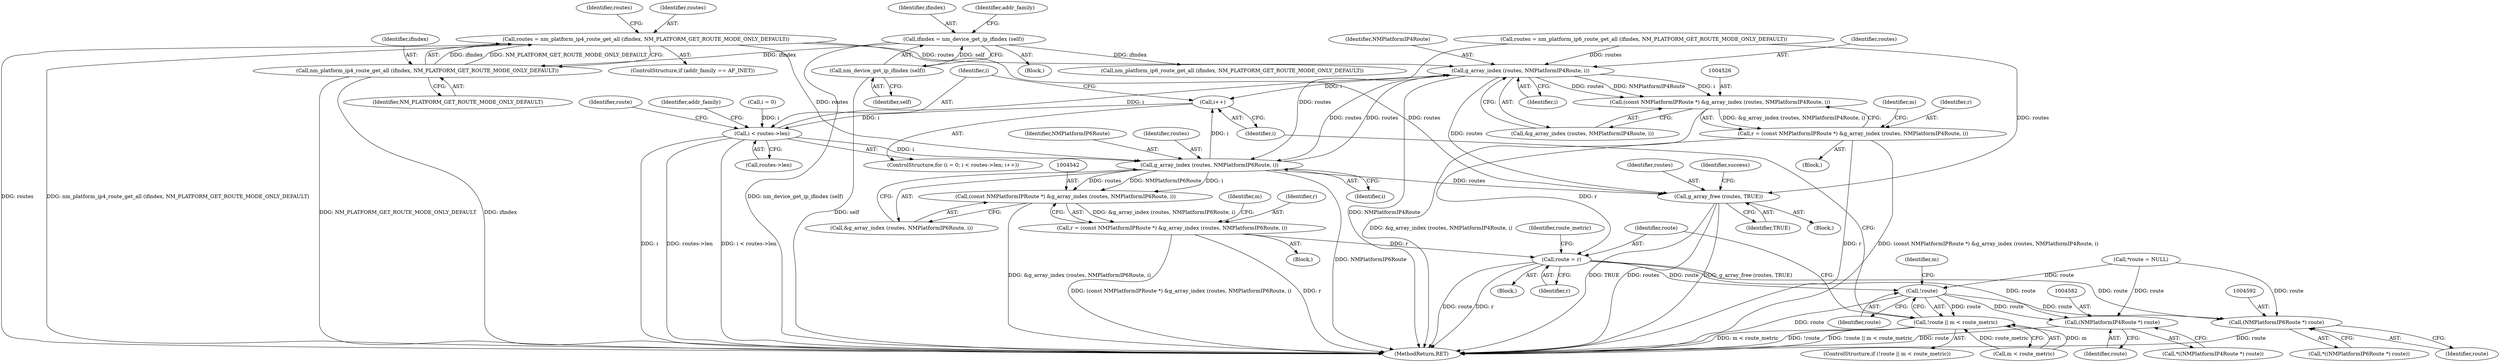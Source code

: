 digraph "0_NetworkManager_d5fc88e573fa58b93034b04d35a2454f5d28cad9@pointer" {
"1004481" [label="(Call,routes = nm_platform_ip4_route_get_all (ifindex, NM_PLATFORM_GET_ROUTE_MODE_ONLY_DEFAULT))"];
"1004483" [label="(Call,nm_platform_ip4_route_get_all (ifindex, NM_PLATFORM_GET_ROUTE_MODE_ONLY_DEFAULT))"];
"1004472" [label="(Call,ifindex = nm_device_get_ip_ifindex (self))"];
"1004474" [label="(Call,nm_device_get_ip_ifindex (self))"];
"1004528" [label="(Call,g_array_index (routes, NMPlatformIP4Route, i))"];
"1004515" [label="(Call,i++)"];
"1004510" [label="(Call,i < routes->len)"];
"1004544" [label="(Call,g_array_index (routes, NMPlatformIP6Route, i))"];
"1004541" [label="(Call,(const NMPlatformIPRoute *) &g_array_index (routes, NMPlatformIP6Route, i))"];
"1004539" [label="(Call,r = (const NMPlatformIPRoute *) &g_array_index (routes, NMPlatformIP6Route, i))"];
"1004562" [label="(Call,route = r)"];
"1004556" [label="(Call,!route)"];
"1004555" [label="(Call,!route || m < route_metric)"];
"1004581" [label="(Call,(NMPlatformIP4Route *) route)"];
"1004591" [label="(Call,(NMPlatformIP6Route *) route)"];
"1004597" [label="(Call,g_array_free (routes, TRUE))"];
"1004525" [label="(Call,(const NMPlatformIPRoute *) &g_array_index (routes, NMPlatformIP4Route, i))"];
"1004523" [label="(Call,r = (const NMPlatformIPRoute *) &g_array_index (routes, NMPlatformIP4Route, i))"];
"1004538" [label="(Block,)"];
"1004522" [label="(Block,)"];
"1004598" [label="(Identifier,routes)"];
"1004473" [label="(Identifier,ifindex)"];
"1004484" [label="(Identifier,ifindex)"];
"1004564" [label="(Identifier,r)"];
"1004563" [label="(Identifier,route)"];
"1004557" [label="(Identifier,route)"];
"1004546" [label="(Identifier,NMPlatformIP6Route)"];
"1004558" [label="(Call,m < route_metric)"];
"1004524" [label="(Identifier,r)"];
"1004494" [label="(Block,)"];
"1004466" [label="(Block,)"];
"1004529" [label="(Identifier,routes)"];
"1004520" [label="(Identifier,addr_family)"];
"1004525" [label="(Call,(const NMPlatformIPRoute *) &g_array_index (routes, NMPlatformIP4Route, i))"];
"1004507" [label="(Call,i = 0)"];
"1004597" [label="(Call,g_array_free (routes, TRUE))"];
"1004543" [label="(Call,&g_array_index (routes, NMPlatformIP6Route, i))"];
"1004545" [label="(Identifier,routes)"];
"1004556" [label="(Call,!route)"];
"1004474" [label="(Call,nm_device_get_ip_ifindex (self))"];
"1004523" [label="(Call,r = (const NMPlatformIPRoute *) &g_array_index (routes, NMPlatformIP4Route, i))"];
"1004485" [label="(Identifier,NM_PLATFORM_GET_ROUTE_MODE_ONLY_DEFAULT)"];
"1004512" [label="(Call,routes->len)"];
"1004483" [label="(Call,nm_platform_ip4_route_get_all (ifindex, NM_PLATFORM_GET_ROUTE_MODE_ONLY_DEFAULT))"];
"1004472" [label="(Call,ifindex = nm_device_get_ip_ifindex (self))"];
"1004561" [label="(Block,)"];
"1004501" [label="(Call,*route = NULL)"];
"1004580" [label="(Call,*((NMPlatformIP4Route *) route))"];
"1004493" [label="(Identifier,routes)"];
"1004487" [label="(Call,routes = nm_platform_ip6_route_get_all (ifindex, NM_PLATFORM_GET_ROUTE_MODE_ONLY_DEFAULT))"];
"1004591" [label="(Call,(NMPlatformIP6Route *) route)"];
"1004511" [label="(Identifier,i)"];
"1004541" [label="(Call,(const NMPlatformIPRoute *) &g_array_index (routes, NMPlatformIP6Route, i))"];
"1004599" [label="(Identifier,TRUE)"];
"1004555" [label="(Call,!route || m < route_metric)"];
"1004515" [label="(Call,i++)"];
"1004477" [label="(ControlStructure,if (addr_family == AF_INET))"];
"1004482" [label="(Identifier,routes)"];
"1004549" [label="(Identifier,m)"];
"1004559" [label="(Identifier,m)"];
"1004562" [label="(Call,route = r)"];
"1004489" [label="(Call,nm_platform_ip6_route_get_all (ifindex, NM_PLATFORM_GET_ROUTE_MODE_ONLY_DEFAULT))"];
"1004566" [label="(Identifier,route_metric)"];
"1004539" [label="(Call,r = (const NMPlatformIPRoute *) &g_array_index (routes, NMPlatformIP6Route, i))"];
"1004530" [label="(Identifier,NMPlatformIP4Route)"];
"1004554" [label="(ControlStructure,if (!route || m < route_metric))"];
"1004547" [label="(Identifier,i)"];
"1004506" [label="(ControlStructure,for (i = 0; i < routes->len; i++))"];
"1004593" [label="(Identifier,route)"];
"1004583" [label="(Identifier,route)"];
"1004510" [label="(Call,i < routes->len)"];
"1004533" [label="(Identifier,m)"];
"1004544" [label="(Call,g_array_index (routes, NMPlatformIP6Route, i))"];
"1004479" [label="(Identifier,addr_family)"];
"1004528" [label="(Call,g_array_index (routes, NMPlatformIP4Route, i))"];
"1004601" [label="(Identifier,success)"];
"1004540" [label="(Identifier,r)"];
"1004481" [label="(Call,routes = nm_platform_ip4_route_get_all (ifindex, NM_PLATFORM_GET_ROUTE_MODE_ONLY_DEFAULT))"];
"1004581" [label="(Call,(NMPlatformIP4Route *) route)"];
"1004527" [label="(Call,&g_array_index (routes, NMPlatformIP4Route, i))"];
"1007368" [label="(MethodReturn,RET)"];
"1004475" [label="(Identifier,self)"];
"1004569" [label="(Identifier,route)"];
"1004531" [label="(Identifier,i)"];
"1004590" [label="(Call,*((NMPlatformIP6Route *) route))"];
"1004516" [label="(Identifier,i)"];
"1004481" -> "1004477"  [label="AST: "];
"1004481" -> "1004483"  [label="CFG: "];
"1004482" -> "1004481"  [label="AST: "];
"1004483" -> "1004481"  [label="AST: "];
"1004493" -> "1004481"  [label="CFG: "];
"1004481" -> "1007368"  [label="DDG: routes"];
"1004481" -> "1007368"  [label="DDG: nm_platform_ip4_route_get_all (ifindex, NM_PLATFORM_GET_ROUTE_MODE_ONLY_DEFAULT)"];
"1004483" -> "1004481"  [label="DDG: ifindex"];
"1004483" -> "1004481"  [label="DDG: NM_PLATFORM_GET_ROUTE_MODE_ONLY_DEFAULT"];
"1004481" -> "1004528"  [label="DDG: routes"];
"1004481" -> "1004544"  [label="DDG: routes"];
"1004481" -> "1004597"  [label="DDG: routes"];
"1004483" -> "1004485"  [label="CFG: "];
"1004484" -> "1004483"  [label="AST: "];
"1004485" -> "1004483"  [label="AST: "];
"1004483" -> "1007368"  [label="DDG: NM_PLATFORM_GET_ROUTE_MODE_ONLY_DEFAULT"];
"1004483" -> "1007368"  [label="DDG: ifindex"];
"1004472" -> "1004483"  [label="DDG: ifindex"];
"1004472" -> "1004466"  [label="AST: "];
"1004472" -> "1004474"  [label="CFG: "];
"1004473" -> "1004472"  [label="AST: "];
"1004474" -> "1004472"  [label="AST: "];
"1004479" -> "1004472"  [label="CFG: "];
"1004472" -> "1007368"  [label="DDG: nm_device_get_ip_ifindex (self)"];
"1004474" -> "1004472"  [label="DDG: self"];
"1004472" -> "1004489"  [label="DDG: ifindex"];
"1004474" -> "1004475"  [label="CFG: "];
"1004475" -> "1004474"  [label="AST: "];
"1004474" -> "1007368"  [label="DDG: self"];
"1004528" -> "1004527"  [label="AST: "];
"1004528" -> "1004531"  [label="CFG: "];
"1004529" -> "1004528"  [label="AST: "];
"1004530" -> "1004528"  [label="AST: "];
"1004531" -> "1004528"  [label="AST: "];
"1004527" -> "1004528"  [label="CFG: "];
"1004528" -> "1007368"  [label="DDG: NMPlatformIP4Route"];
"1004528" -> "1004515"  [label="DDG: i"];
"1004528" -> "1004525"  [label="DDG: routes"];
"1004528" -> "1004525"  [label="DDG: NMPlatformIP4Route"];
"1004528" -> "1004525"  [label="DDG: i"];
"1004487" -> "1004528"  [label="DDG: routes"];
"1004544" -> "1004528"  [label="DDG: routes"];
"1004510" -> "1004528"  [label="DDG: i"];
"1004528" -> "1004544"  [label="DDG: routes"];
"1004528" -> "1004597"  [label="DDG: routes"];
"1004515" -> "1004506"  [label="AST: "];
"1004515" -> "1004516"  [label="CFG: "];
"1004516" -> "1004515"  [label="AST: "];
"1004511" -> "1004515"  [label="CFG: "];
"1004515" -> "1004510"  [label="DDG: i"];
"1004544" -> "1004515"  [label="DDG: i"];
"1004510" -> "1004506"  [label="AST: "];
"1004510" -> "1004512"  [label="CFG: "];
"1004511" -> "1004510"  [label="AST: "];
"1004512" -> "1004510"  [label="AST: "];
"1004520" -> "1004510"  [label="CFG: "];
"1004569" -> "1004510"  [label="CFG: "];
"1004510" -> "1007368"  [label="DDG: routes->len"];
"1004510" -> "1007368"  [label="DDG: i < routes->len"];
"1004510" -> "1007368"  [label="DDG: i"];
"1004507" -> "1004510"  [label="DDG: i"];
"1004510" -> "1004544"  [label="DDG: i"];
"1004544" -> "1004543"  [label="AST: "];
"1004544" -> "1004547"  [label="CFG: "];
"1004545" -> "1004544"  [label="AST: "];
"1004546" -> "1004544"  [label="AST: "];
"1004547" -> "1004544"  [label="AST: "];
"1004543" -> "1004544"  [label="CFG: "];
"1004544" -> "1007368"  [label="DDG: NMPlatformIP6Route"];
"1004544" -> "1004541"  [label="DDG: routes"];
"1004544" -> "1004541"  [label="DDG: NMPlatformIP6Route"];
"1004544" -> "1004541"  [label="DDG: i"];
"1004487" -> "1004544"  [label="DDG: routes"];
"1004544" -> "1004597"  [label="DDG: routes"];
"1004541" -> "1004539"  [label="AST: "];
"1004541" -> "1004543"  [label="CFG: "];
"1004542" -> "1004541"  [label="AST: "];
"1004543" -> "1004541"  [label="AST: "];
"1004539" -> "1004541"  [label="CFG: "];
"1004541" -> "1007368"  [label="DDG: &g_array_index (routes, NMPlatformIP6Route, i)"];
"1004541" -> "1004539"  [label="DDG: &g_array_index (routes, NMPlatformIP6Route, i)"];
"1004539" -> "1004538"  [label="AST: "];
"1004540" -> "1004539"  [label="AST: "];
"1004549" -> "1004539"  [label="CFG: "];
"1004539" -> "1007368"  [label="DDG: r"];
"1004539" -> "1007368"  [label="DDG: (const NMPlatformIPRoute *) &g_array_index (routes, NMPlatformIP6Route, i)"];
"1004539" -> "1004562"  [label="DDG: r"];
"1004562" -> "1004561"  [label="AST: "];
"1004562" -> "1004564"  [label="CFG: "];
"1004563" -> "1004562"  [label="AST: "];
"1004564" -> "1004562"  [label="AST: "];
"1004566" -> "1004562"  [label="CFG: "];
"1004562" -> "1007368"  [label="DDG: route"];
"1004562" -> "1007368"  [label="DDG: r"];
"1004562" -> "1004556"  [label="DDG: route"];
"1004523" -> "1004562"  [label="DDG: r"];
"1004562" -> "1004581"  [label="DDG: route"];
"1004562" -> "1004591"  [label="DDG: route"];
"1004556" -> "1004555"  [label="AST: "];
"1004556" -> "1004557"  [label="CFG: "];
"1004557" -> "1004556"  [label="AST: "];
"1004559" -> "1004556"  [label="CFG: "];
"1004555" -> "1004556"  [label="CFG: "];
"1004556" -> "1007368"  [label="DDG: route"];
"1004556" -> "1004555"  [label="DDG: route"];
"1004501" -> "1004556"  [label="DDG: route"];
"1004556" -> "1004581"  [label="DDG: route"];
"1004556" -> "1004591"  [label="DDG: route"];
"1004555" -> "1004554"  [label="AST: "];
"1004555" -> "1004558"  [label="CFG: "];
"1004558" -> "1004555"  [label="AST: "];
"1004563" -> "1004555"  [label="CFG: "];
"1004516" -> "1004555"  [label="CFG: "];
"1004555" -> "1007368"  [label="DDG: !route"];
"1004555" -> "1007368"  [label="DDG: !route || m < route_metric"];
"1004555" -> "1007368"  [label="DDG: m < route_metric"];
"1004558" -> "1004555"  [label="DDG: m"];
"1004558" -> "1004555"  [label="DDG: route_metric"];
"1004581" -> "1004580"  [label="AST: "];
"1004581" -> "1004583"  [label="CFG: "];
"1004582" -> "1004581"  [label="AST: "];
"1004583" -> "1004581"  [label="AST: "];
"1004580" -> "1004581"  [label="CFG: "];
"1004581" -> "1007368"  [label="DDG: route"];
"1004501" -> "1004581"  [label="DDG: route"];
"1004591" -> "1004590"  [label="AST: "];
"1004591" -> "1004593"  [label="CFG: "];
"1004592" -> "1004591"  [label="AST: "];
"1004593" -> "1004591"  [label="AST: "];
"1004590" -> "1004591"  [label="CFG: "];
"1004591" -> "1007368"  [label="DDG: route"];
"1004501" -> "1004591"  [label="DDG: route"];
"1004597" -> "1004494"  [label="AST: "];
"1004597" -> "1004599"  [label="CFG: "];
"1004598" -> "1004597"  [label="AST: "];
"1004599" -> "1004597"  [label="AST: "];
"1004601" -> "1004597"  [label="CFG: "];
"1004597" -> "1007368"  [label="DDG: routes"];
"1004597" -> "1007368"  [label="DDG: g_array_free (routes, TRUE)"];
"1004597" -> "1007368"  [label="DDG: TRUE"];
"1004487" -> "1004597"  [label="DDG: routes"];
"1004525" -> "1004523"  [label="AST: "];
"1004525" -> "1004527"  [label="CFG: "];
"1004526" -> "1004525"  [label="AST: "];
"1004527" -> "1004525"  [label="AST: "];
"1004523" -> "1004525"  [label="CFG: "];
"1004525" -> "1007368"  [label="DDG: &g_array_index (routes, NMPlatformIP4Route, i)"];
"1004525" -> "1004523"  [label="DDG: &g_array_index (routes, NMPlatformIP4Route, i)"];
"1004523" -> "1004522"  [label="AST: "];
"1004524" -> "1004523"  [label="AST: "];
"1004533" -> "1004523"  [label="CFG: "];
"1004523" -> "1007368"  [label="DDG: (const NMPlatformIPRoute *) &g_array_index (routes, NMPlatformIP4Route, i)"];
"1004523" -> "1007368"  [label="DDG: r"];
}
